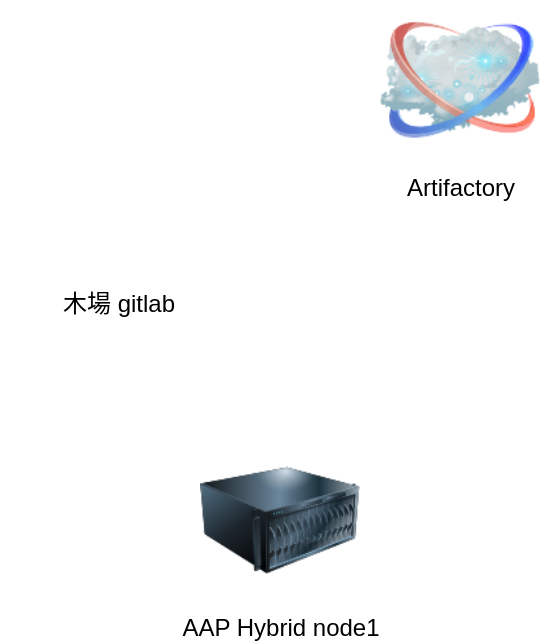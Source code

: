 <mxfile version="20.8.23" type="github">
  <diagram name="ページ1" id="7I-GueYLYuS8OoqB9kIb">
    <mxGraphModel dx="757" dy="754" grid="1" gridSize="10" guides="1" tooltips="1" connect="1" arrows="1" fold="1" page="1" pageScale="1" pageWidth="827" pageHeight="1169" math="0" shadow="0">
      <root>
        <mxCell id="0" />
        <mxCell id="1" parent="0" />
        <mxCell id="THGPExbEvkUyEw64n3EA-2" value="木場 gitlab" style="shape=image;html=1;verticalAlign=top;verticalLabelPosition=bottom;labelBackgroundColor=#ffffff;imageAspect=0;aspect=fixed;image=https://cdn4.iconfinder.com/data/icons/socialcones/508/Gitlab-128.png" vertex="1" parent="1">
          <mxGeometry x="170" y="80" width="118" height="118" as="geometry" />
        </mxCell>
        <mxCell id="THGPExbEvkUyEw64n3EA-3" value="Artifactory" style="image;html=1;image=img/lib/clip_art/networking/Cloud_128x128.png" vertex="1" parent="1">
          <mxGeometry x="360" y="60" width="80" height="80" as="geometry" />
        </mxCell>
        <mxCell id="THGPExbEvkUyEw64n3EA-4" value="AAP Hybrid node1" style="image;html=1;image=img/lib/clip_art/computers/Server_128x128.png" vertex="1" parent="1">
          <mxGeometry x="270" y="280" width="80" height="80" as="geometry" />
        </mxCell>
      </root>
    </mxGraphModel>
  </diagram>
</mxfile>
